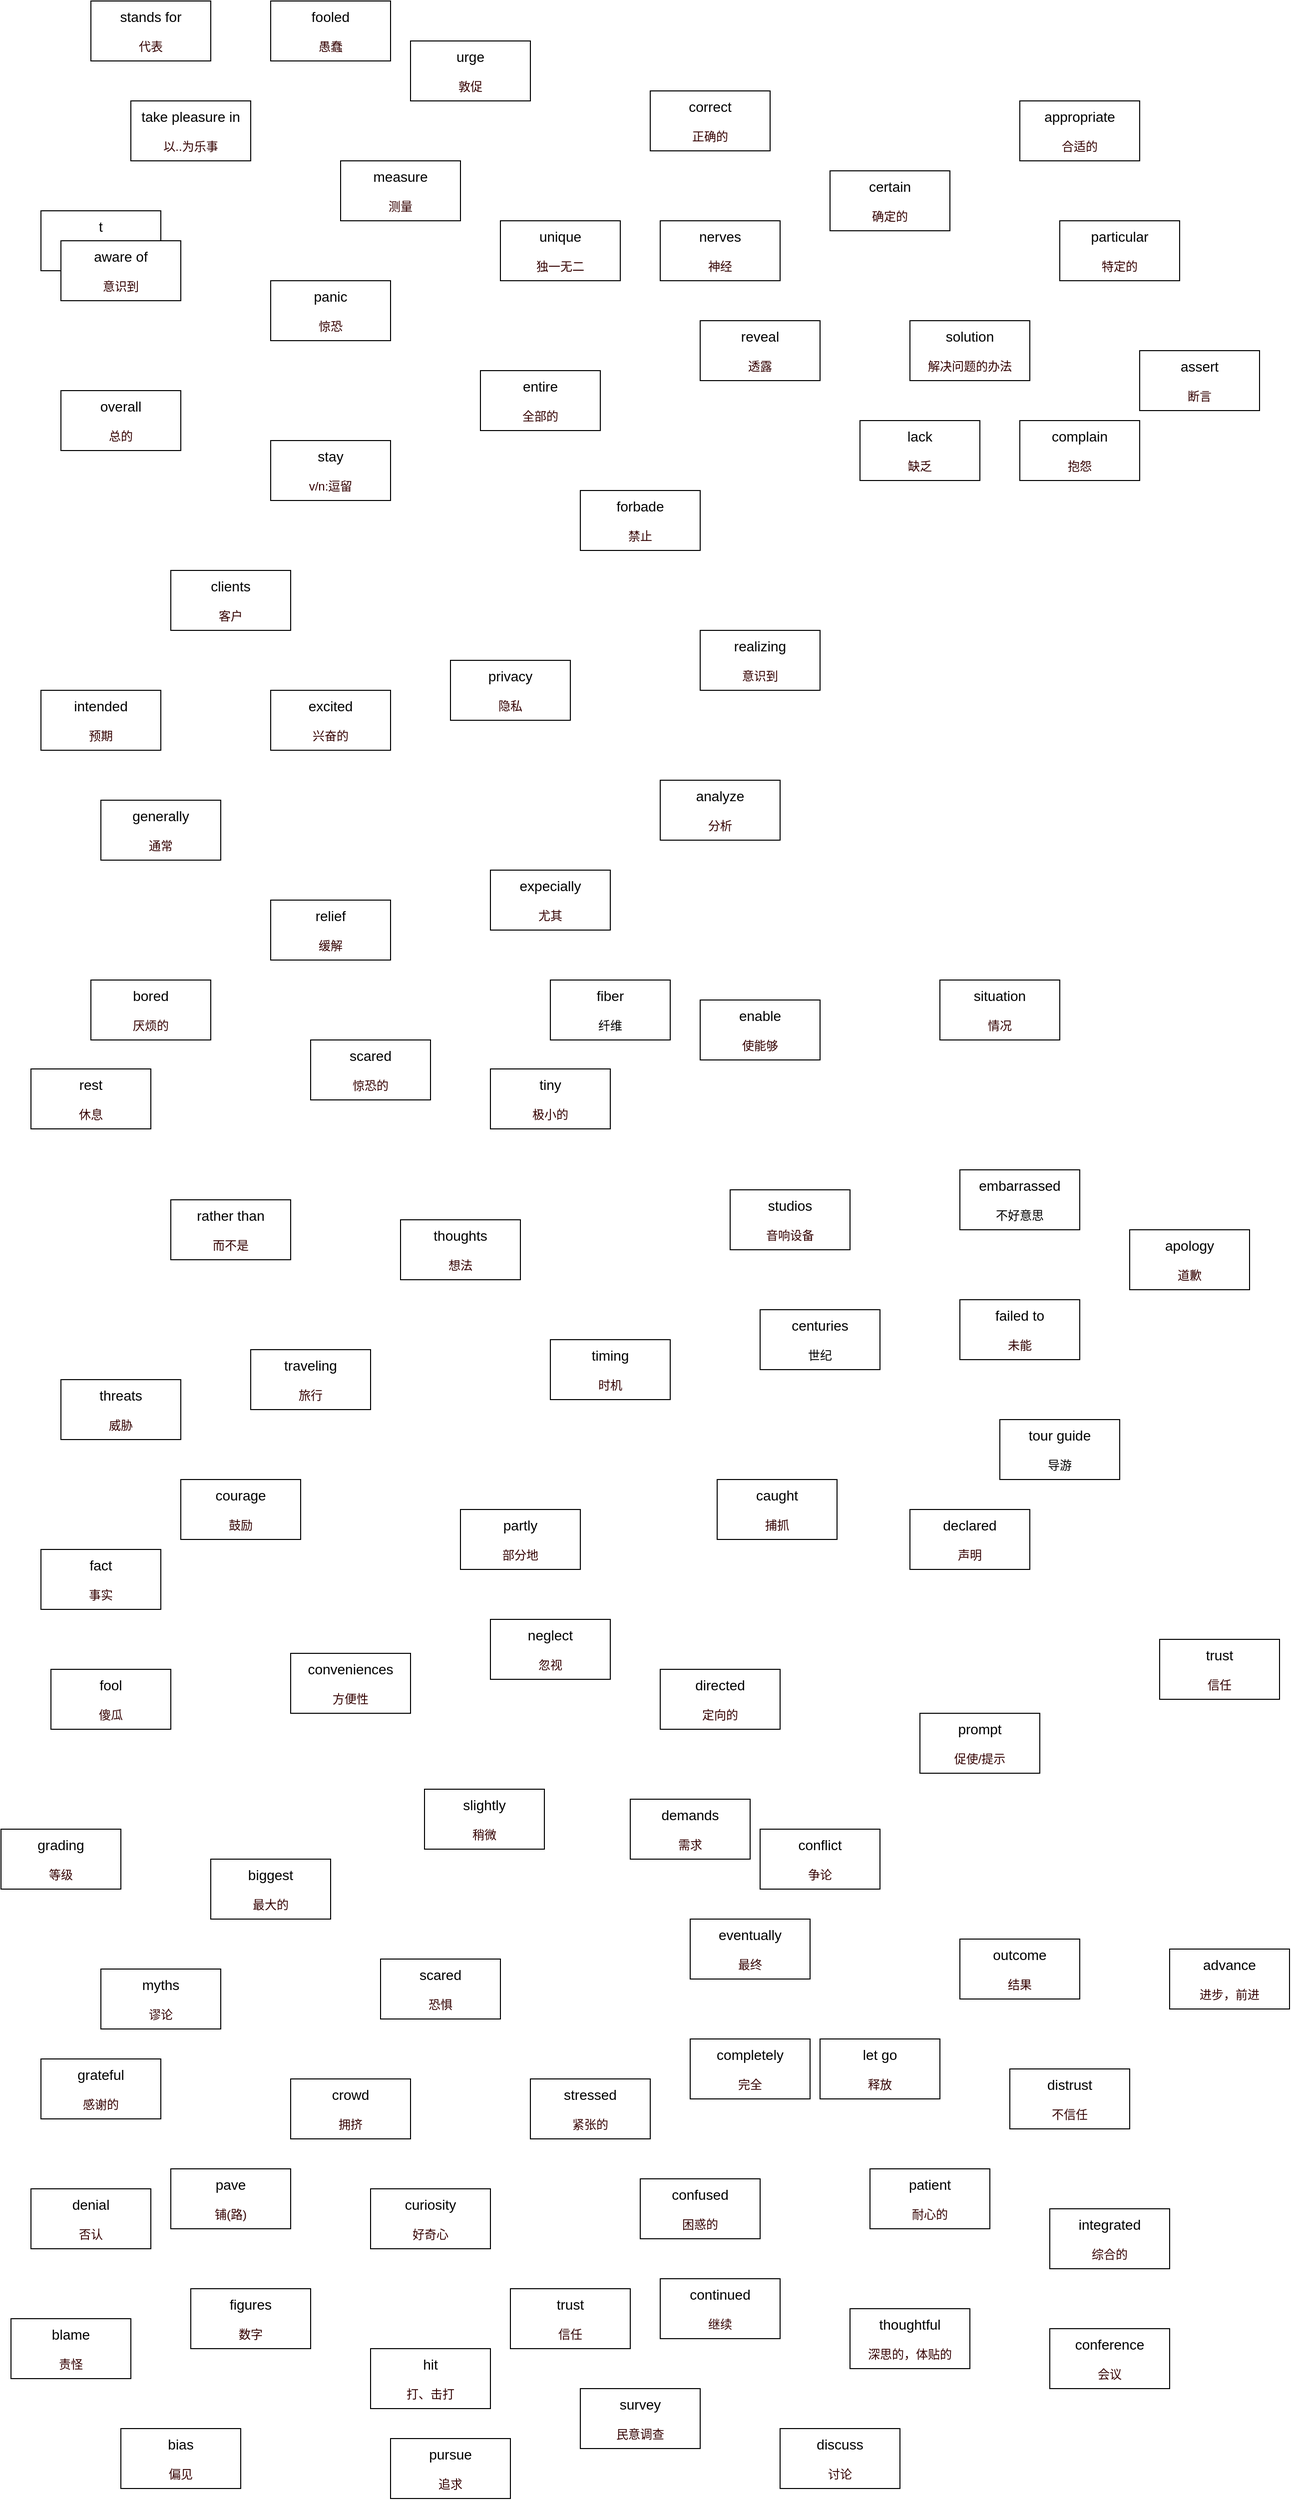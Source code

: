 <mxfile>
    <diagram id="ttYuPCzGJ3HdLokVk0_G" name="第 1 页">
        <mxGraphModel dx="1561" dy="431" grid="1" gridSize="10" guides="0" tooltips="1" connect="1" arrows="1" fold="1" page="1" pageScale="1" pageWidth="827" pageHeight="1169" math="0" shadow="0">
            <root>
                <mxCell id="0"/>
                <mxCell id="1" parent="0"/>
                <mxCell id="2" value="&lt;font style=&quot;font-size: 14px&quot;&gt;take pleasure in&lt;br&gt;&lt;/font&gt;&lt;br&gt;&lt;font color=&quot;#330000&quot;&gt;以..为乐事&lt;/font&gt;" style="rounded=0;whiteSpace=wrap;html=1;" parent="1" vertex="1">
                    <mxGeometry x="120" y="140" width="120" height="60" as="geometry"/>
                </mxCell>
                <mxCell id="3" value="&lt;font style=&quot;font-size: 14px&quot;&gt;t&lt;br&gt;&lt;/font&gt;&lt;br&gt;&lt;font color=&quot;#330000&quot;&gt;以&lt;/font&gt;" style="rounded=0;whiteSpace=wrap;html=1;" parent="1" vertex="1">
                    <mxGeometry x="30" y="250" width="120" height="60" as="geometry"/>
                </mxCell>
                <mxCell id="4" value="&lt;font style=&quot;font-size: 14px&quot;&gt;overall&lt;br&gt;&lt;/font&gt;&lt;br&gt;&lt;font color=&quot;#330000&quot;&gt;总的&lt;/font&gt;" style="rounded=0;whiteSpace=wrap;html=1;" parent="1" vertex="1">
                    <mxGeometry x="50" y="430" width="120" height="60" as="geometry"/>
                </mxCell>
                <mxCell id="6" value="&lt;font style=&quot;font-size: 14px&quot;&gt;stay&lt;br&gt;&lt;/font&gt;&lt;br&gt;&lt;font color=&quot;#330000&quot;&gt;v/n:逗留&lt;/font&gt;" style="rounded=0;whiteSpace=wrap;html=1;" parent="1" vertex="1">
                    <mxGeometry x="260" y="480" width="120" height="60" as="geometry"/>
                </mxCell>
                <mxCell id="8" value="&lt;font style=&quot;font-size: 14px&quot;&gt;entire&lt;br&gt;&lt;/font&gt;&lt;br&gt;&lt;font color=&quot;#330000&quot;&gt;全部的&lt;/font&gt;" style="rounded=0;whiteSpace=wrap;html=1;" parent="1" vertex="1">
                    <mxGeometry x="470" y="410" width="120" height="60" as="geometry"/>
                </mxCell>
                <mxCell id="9" value="&lt;font style=&quot;font-size: 14px&quot;&gt;correct&lt;br&gt;&lt;/font&gt;&lt;br&gt;&lt;font color=&quot;#330000&quot;&gt;正确的&lt;/font&gt;" style="rounded=0;whiteSpace=wrap;html=1;" parent="1" vertex="1">
                    <mxGeometry x="640" y="130" width="120" height="60" as="geometry"/>
                </mxCell>
                <mxCell id="10" value="&lt;font style=&quot;font-size: 14px&quot;&gt;unique&lt;br&gt;&lt;/font&gt;&lt;br&gt;&lt;font color=&quot;#330000&quot;&gt;独一无二&lt;/font&gt;" style="rounded=0;whiteSpace=wrap;html=1;" parent="1" vertex="1">
                    <mxGeometry x="490" y="260" width="120" height="60" as="geometry"/>
                </mxCell>
                <mxCell id="11" value="&lt;font style=&quot;font-size: 14px&quot;&gt;forbade&lt;br&gt;&lt;/font&gt;&lt;br&gt;&lt;font color=&quot;#330000&quot;&gt;禁止&lt;/font&gt;" style="rounded=0;whiteSpace=wrap;html=1;" parent="1" vertex="1">
                    <mxGeometry x="570" y="530" width="120" height="60" as="geometry"/>
                </mxCell>
                <mxCell id="12" value="&lt;font style=&quot;font-size: 14px&quot;&gt;reveal&lt;br&gt;&lt;/font&gt;&lt;br&gt;&lt;font color=&quot;#330000&quot;&gt;透露&lt;/font&gt;" style="rounded=0;whiteSpace=wrap;html=1;" parent="1" vertex="1">
                    <mxGeometry x="690" y="360" width="120" height="60" as="geometry"/>
                </mxCell>
                <mxCell id="13" value="&lt;font style=&quot;font-size: 14px&quot;&gt;clients&lt;br&gt;&lt;/font&gt;&lt;br&gt;&lt;font color=&quot;#330000&quot;&gt;客户&lt;/font&gt;" style="rounded=0;whiteSpace=wrap;html=1;" parent="1" vertex="1">
                    <mxGeometry x="160" y="610" width="120" height="60" as="geometry"/>
                </mxCell>
                <mxCell id="14" value="&lt;font style=&quot;font-size: 14px&quot;&gt;privacy&lt;br&gt;&lt;/font&gt;&lt;br&gt;&lt;font color=&quot;#330000&quot;&gt;隐私&lt;/font&gt;" style="rounded=0;whiteSpace=wrap;html=1;" parent="1" vertex="1">
                    <mxGeometry x="440" y="700" width="120" height="60" as="geometry"/>
                </mxCell>
                <mxCell id="15" value="&lt;font style=&quot;font-size: 14px&quot;&gt;urge&lt;br&gt;&lt;/font&gt;&lt;br&gt;&lt;font color=&quot;#330000&quot;&gt;敦促&lt;/font&gt;" style="rounded=0;whiteSpace=wrap;html=1;" parent="1" vertex="1">
                    <mxGeometry x="400" y="80" width="120" height="60" as="geometry"/>
                </mxCell>
                <mxCell id="16" value="&lt;font style=&quot;font-size: 14px&quot;&gt;realizing&lt;br&gt;&lt;/font&gt;&lt;br&gt;&lt;font color=&quot;#330000&quot;&gt;意识到&lt;/font&gt;" style="rounded=0;whiteSpace=wrap;html=1;" parent="1" vertex="1">
                    <mxGeometry x="690" y="670" width="120" height="60" as="geometry"/>
                </mxCell>
                <mxCell id="17" value="&lt;font style=&quot;font-size: 14px&quot;&gt;excited&lt;br&gt;&lt;/font&gt;&lt;br&gt;&lt;font color=&quot;#330000&quot;&gt;兴奋的&lt;/font&gt;" style="rounded=0;whiteSpace=wrap;html=1;" parent="1" vertex="1">
                    <mxGeometry x="260" y="730" width="120" height="60" as="geometry"/>
                </mxCell>
                <mxCell id="18" value="&lt;font style=&quot;font-size: 14px&quot;&gt;measure&lt;br&gt;&lt;/font&gt;&lt;br&gt;&lt;font color=&quot;#330000&quot;&gt;测量&lt;/font&gt;" style="rounded=0;whiteSpace=wrap;html=1;" parent="1" vertex="1">
                    <mxGeometry x="330" y="200" width="120" height="60" as="geometry"/>
                </mxCell>
                <mxCell id="19" value="&lt;font style=&quot;font-size: 14px&quot;&gt;stands for&lt;br&gt;&lt;/font&gt;&lt;br&gt;&lt;font color=&quot;#330000&quot;&gt;代表&lt;/font&gt;" style="rounded=0;whiteSpace=wrap;html=1;" parent="1" vertex="1">
                    <mxGeometry x="80" y="40" width="120" height="60" as="geometry"/>
                </mxCell>
                <mxCell id="20" value="&lt;font style=&quot;font-size: 14px&quot;&gt;aware of&lt;br&gt;&lt;/font&gt;&lt;br&gt;&lt;font color=&quot;#330000&quot;&gt;意识到&lt;/font&gt;" style="rounded=0;whiteSpace=wrap;html=1;" parent="1" vertex="1">
                    <mxGeometry x="50" y="280" width="120" height="60" as="geometry"/>
                </mxCell>
                <mxCell id="21" value="&lt;font style=&quot;font-size: 14px&quot;&gt;relief&lt;br&gt;&lt;/font&gt;&lt;br&gt;&lt;font color=&quot;#330000&quot;&gt;缓解&lt;/font&gt;" style="rounded=0;whiteSpace=wrap;html=1;" parent="1" vertex="1">
                    <mxGeometry x="260" y="940" width="120" height="60" as="geometry"/>
                </mxCell>
                <mxCell id="22" value="&lt;font style=&quot;font-size: 14px&quot;&gt;generally&lt;br&gt;&lt;/font&gt;&lt;br&gt;&lt;font color=&quot;#330000&quot;&gt;通常&lt;/font&gt;" style="rounded=0;whiteSpace=wrap;html=1;" parent="1" vertex="1">
                    <mxGeometry x="90" y="840" width="120" height="60" as="geometry"/>
                </mxCell>
                <mxCell id="23" value="&lt;span style=&quot;font-size: 14px&quot;&gt;expecially&lt;/span&gt;&lt;br&gt;&lt;br&gt;&lt;font color=&quot;#330000&quot;&gt;尤其&lt;/font&gt;" style="rounded=0;whiteSpace=wrap;html=1;" parent="1" vertex="1">
                    <mxGeometry x="480" y="910" width="120" height="60" as="geometry"/>
                </mxCell>
                <mxCell id="24" value="&lt;font style=&quot;font-size: 14px&quot;&gt;bored&lt;br&gt;&lt;/font&gt;&lt;br&gt;&lt;font color=&quot;#330000&quot;&gt;厌烦的&lt;/font&gt;" style="rounded=0;whiteSpace=wrap;html=1;" parent="1" vertex="1">
                    <mxGeometry x="80" y="1020" width="120" height="60" as="geometry"/>
                </mxCell>
                <mxCell id="25" value="&lt;font style=&quot;font-size: 14px&quot;&gt;scared&lt;br&gt;&lt;/font&gt;&lt;br&gt;&lt;font color=&quot;#330000&quot;&gt;惊恐的&lt;/font&gt;" style="rounded=0;whiteSpace=wrap;html=1;" parent="1" vertex="1">
                    <mxGeometry x="300" y="1080" width="120" height="60" as="geometry"/>
                </mxCell>
                <mxCell id="26" value="&lt;font style=&quot;font-size: 14px&quot;&gt;enable&lt;br&gt;&lt;/font&gt;&lt;br&gt;&lt;font color=&quot;#330000&quot;&gt;使能够&lt;/font&gt;" style="rounded=0;whiteSpace=wrap;html=1;" parent="1" vertex="1">
                    <mxGeometry x="690" y="1040" width="120" height="60" as="geometry"/>
                </mxCell>
                <mxCell id="27" value="&lt;font style=&quot;font-size: 14px&quot;&gt;analyze&lt;br&gt;&lt;/font&gt;&lt;br&gt;&lt;font color=&quot;#330000&quot;&gt;分析&lt;/font&gt;" style="rounded=0;whiteSpace=wrap;html=1;" parent="1" vertex="1">
                    <mxGeometry x="650" y="820" width="120" height="60" as="geometry"/>
                </mxCell>
                <mxCell id="28" value="&lt;font style=&quot;font-size: 14px&quot;&gt;fooled&lt;br&gt;&lt;/font&gt;&lt;br&gt;&lt;font color=&quot;#330000&quot;&gt;愚蠢&lt;/font&gt;" style="rounded=0;whiteSpace=wrap;html=1;" parent="1" vertex="1">
                    <mxGeometry x="260" y="40" width="120" height="60" as="geometry"/>
                </mxCell>
                <mxCell id="29" value="&lt;font style=&quot;font-size: 14px&quot;&gt;rest&lt;br&gt;&lt;/font&gt;&lt;br&gt;&lt;font color=&quot;#330000&quot;&gt;休息&lt;/font&gt;" style="rounded=0;whiteSpace=wrap;html=1;" parent="1" vertex="1">
                    <mxGeometry x="20" y="1109" width="120" height="60" as="geometry"/>
                </mxCell>
                <mxCell id="30" value="&lt;font style=&quot;font-size: 14px&quot;&gt;tiny&lt;br&gt;&lt;/font&gt;&lt;br&gt;&lt;font color=&quot;#330000&quot;&gt;极小的&lt;/font&gt;" style="rounded=0;whiteSpace=wrap;html=1;" parent="1" vertex="1">
                    <mxGeometry x="480" y="1109" width="120" height="60" as="geometry"/>
                </mxCell>
                <mxCell id="31" value="&lt;span style=&quot;font-size: 14px&quot;&gt;fiber&lt;br&gt;&lt;/span&gt;&lt;br&gt;纤维" style="rounded=0;whiteSpace=wrap;html=1;" parent="1" vertex="1">
                    <mxGeometry x="540" y="1020" width="120" height="60" as="geometry"/>
                </mxCell>
                <mxCell id="32" value="&lt;font style=&quot;font-size: 14px&quot;&gt;rather than&lt;br&gt;&lt;/font&gt;&lt;br&gt;&lt;font color=&quot;#330000&quot;&gt;而不是&lt;/font&gt;" style="rounded=0;whiteSpace=wrap;html=1;" parent="1" vertex="1">
                    <mxGeometry x="160" y="1240" width="120" height="60" as="geometry"/>
                </mxCell>
                <mxCell id="33" value="&lt;font style=&quot;font-size: 14px&quot;&gt;thoughts&lt;br&gt;&lt;/font&gt;&lt;br&gt;&lt;font color=&quot;#330000&quot;&gt;想法&lt;/font&gt;" style="rounded=0;whiteSpace=wrap;html=1;" parent="1" vertex="1">
                    <mxGeometry x="390" y="1260" width="120" height="60" as="geometry"/>
                </mxCell>
                <mxCell id="34" value="&lt;font style=&quot;font-size: 14px&quot;&gt;timing&lt;br&gt;&lt;/font&gt;&lt;font color=&quot;#330000&quot;&gt;&lt;br&gt;时机&lt;br&gt;&lt;/font&gt;" style="rounded=0;whiteSpace=wrap;html=1;" parent="1" vertex="1">
                    <mxGeometry x="540" y="1380" width="120" height="60" as="geometry"/>
                </mxCell>
                <mxCell id="35" value="&lt;font style=&quot;font-size: 14px&quot;&gt;traveling&lt;br&gt;&lt;/font&gt;&lt;br&gt;&lt;font color=&quot;#330000&quot;&gt;旅行&lt;/font&gt;" style="rounded=0;whiteSpace=wrap;html=1;" parent="1" vertex="1">
                    <mxGeometry x="240" y="1390" width="120" height="60" as="geometry"/>
                </mxCell>
                <mxCell id="36" value="&lt;font style=&quot;font-size: 14px&quot;&gt;courage&lt;br&gt;&lt;/font&gt;&lt;br&gt;&lt;font color=&quot;#330000&quot;&gt;鼓励&lt;/font&gt;" style="rounded=0;whiteSpace=wrap;html=1;" parent="1" vertex="1">
                    <mxGeometry x="170" y="1520" width="120" height="60" as="geometry"/>
                </mxCell>
                <mxCell id="37" value="&lt;font style=&quot;font-size: 14px&quot;&gt;partly&lt;br&gt;&lt;/font&gt;&lt;br&gt;&lt;font color=&quot;#330000&quot;&gt;部分地&lt;/font&gt;" style="rounded=0;whiteSpace=wrap;html=1;" parent="1" vertex="1">
                    <mxGeometry x="450" y="1550" width="120" height="60" as="geometry"/>
                </mxCell>
                <mxCell id="38" value="&lt;font style=&quot;font-size: 14px&quot;&gt;threats&lt;br&gt;&lt;/font&gt;&lt;br&gt;&lt;font color=&quot;#330000&quot;&gt;威胁&lt;/font&gt;" style="rounded=0;whiteSpace=wrap;html=1;" parent="1" vertex="1">
                    <mxGeometry x="50" y="1420" width="120" height="60" as="geometry"/>
                </mxCell>
                <mxCell id="39" value="&lt;font style=&quot;font-size: 14px&quot;&gt;fool&lt;br&gt;&lt;/font&gt;&lt;br&gt;&lt;font color=&quot;#330000&quot;&gt;傻瓜&lt;/font&gt;" style="rounded=0;whiteSpace=wrap;html=1;" parent="1" vertex="1">
                    <mxGeometry x="40" y="1710" width="120" height="60" as="geometry"/>
                </mxCell>
                <mxCell id="40" value="&lt;span style=&quot;font-size: 14px&quot;&gt;conveniences&lt;br&gt;&lt;/span&gt;&lt;br&gt;&lt;font color=&quot;#330000&quot;&gt;方便性&lt;/font&gt;" style="rounded=0;whiteSpace=wrap;html=1;" parent="1" vertex="1">
                    <mxGeometry x="280" y="1694" width="120" height="60" as="geometry"/>
                </mxCell>
                <mxCell id="41" value="&lt;font style=&quot;font-size: 14px&quot;&gt;caught&lt;br&gt;&lt;/font&gt;&lt;br&gt;&lt;font color=&quot;#330000&quot;&gt;捕抓&lt;/font&gt;" style="rounded=0;whiteSpace=wrap;html=1;" parent="1" vertex="1">
                    <mxGeometry x="707" y="1520" width="120" height="60" as="geometry"/>
                </mxCell>
                <mxCell id="42" value="&lt;font style=&quot;font-size: 14px&quot;&gt;directed&lt;br&gt;&lt;/font&gt;&lt;br&gt;&lt;font color=&quot;#330000&quot;&gt;定向的&lt;/font&gt;" style="rounded=0;whiteSpace=wrap;html=1;" parent="1" vertex="1">
                    <mxGeometry x="650" y="1710" width="120" height="60" as="geometry"/>
                </mxCell>
                <mxCell id="44" value="&lt;font style=&quot;font-size: 14px&quot;&gt;neglect&lt;br&gt;&lt;/font&gt;&lt;br&gt;&lt;font color=&quot;#330000&quot;&gt;忽视&lt;/font&gt;" style="rounded=0;whiteSpace=wrap;html=1;" parent="1" vertex="1">
                    <mxGeometry x="480" y="1660" width="120" height="60" as="geometry"/>
                </mxCell>
                <mxCell id="45" value="&lt;font style=&quot;font-size: 14px&quot;&gt;studios&lt;br&gt;&lt;/font&gt;&lt;br&gt;&lt;font color=&quot;#330000&quot;&gt;音响设备&lt;/font&gt;" style="rounded=0;whiteSpace=wrap;html=1;" parent="1" vertex="1">
                    <mxGeometry x="720" y="1230" width="120" height="60" as="geometry"/>
                </mxCell>
                <mxCell id="46" value="&lt;font style=&quot;font-size: 14px&quot;&gt;failed to&lt;br&gt;&lt;/font&gt;&lt;br&gt;&lt;font color=&quot;#330000&quot;&gt;未能&lt;/font&gt;" style="rounded=0;whiteSpace=wrap;html=1;" parent="1" vertex="1">
                    <mxGeometry x="950" y="1340" width="120" height="60" as="geometry"/>
                </mxCell>
                <mxCell id="47" value="&lt;font style=&quot;font-size: 14px&quot;&gt;embarrassed&lt;br&gt;&lt;/font&gt;&lt;br&gt;不好意思" style="rounded=0;whiteSpace=wrap;html=1;" parent="1" vertex="1">
                    <mxGeometry x="950" y="1210" width="120" height="60" as="geometry"/>
                </mxCell>
                <mxCell id="48" value="&lt;font style=&quot;font-size: 14px&quot;&gt;tour guide&lt;br&gt;&lt;/font&gt;&lt;br&gt;导游" style="rounded=0;whiteSpace=wrap;html=1;" parent="1" vertex="1">
                    <mxGeometry x="990" y="1460" width="120" height="60" as="geometry"/>
                </mxCell>
                <mxCell id="49" value="&lt;font style=&quot;font-size: 14px&quot;&gt;biggest&lt;br&gt;&lt;/font&gt;&lt;br&gt;&lt;font color=&quot;#330000&quot;&gt;最大的&lt;/font&gt;" style="rounded=0;whiteSpace=wrap;html=1;" parent="1" vertex="1">
                    <mxGeometry x="200" y="1900" width="120" height="60" as="geometry"/>
                </mxCell>
                <mxCell id="50" value="&lt;font style=&quot;font-size: 14px&quot;&gt;slightly&lt;br&gt;&lt;/font&gt;&lt;br&gt;&lt;font color=&quot;#330000&quot;&gt;稍微&lt;/font&gt;" style="rounded=0;whiteSpace=wrap;html=1;" parent="1" vertex="1">
                    <mxGeometry x="414" y="1830" width="120" height="60" as="geometry"/>
                </mxCell>
                <mxCell id="51" value="&lt;font style=&quot;font-size: 14px&quot;&gt;grading&lt;br&gt;&lt;/font&gt;&lt;br&gt;&lt;font color=&quot;#330000&quot;&gt;等级&lt;/font&gt;" style="rounded=0;whiteSpace=wrap;html=1;" parent="1" vertex="1">
                    <mxGeometry x="-10" y="1870" width="120" height="60" as="geometry"/>
                </mxCell>
                <mxCell id="52" value="&lt;font style=&quot;font-size: 14px&quot;&gt;scared&lt;br&gt;&lt;/font&gt;&lt;br&gt;&lt;font color=&quot;#330000&quot;&gt;恐惧&lt;/font&gt;" style="rounded=0;whiteSpace=wrap;html=1;" parent="1" vertex="1">
                    <mxGeometry x="370" y="2000" width="120" height="60" as="geometry"/>
                </mxCell>
                <mxCell id="53" value="&lt;font style=&quot;font-size: 14px&quot;&gt;myths&lt;br&gt;&lt;/font&gt;&lt;br&gt;&lt;font color=&quot;#330000&quot;&gt;谬论&lt;/font&gt;" style="rounded=0;whiteSpace=wrap;html=1;" parent="1" vertex="1">
                    <mxGeometry x="90" y="2010" width="120" height="60" as="geometry"/>
                </mxCell>
                <mxCell id="54" value="&lt;font style=&quot;font-size: 14px&quot;&gt;crowd&lt;br&gt;&lt;/font&gt;&lt;br&gt;&lt;font color=&quot;#330000&quot;&gt;拥挤&lt;/font&gt;" style="rounded=0;whiteSpace=wrap;html=1;" parent="1" vertex="1">
                    <mxGeometry x="280" y="2120" width="120" height="60" as="geometry"/>
                </mxCell>
                <mxCell id="55" value="&lt;font style=&quot;font-size: 14px&quot;&gt;panic&lt;br&gt;&lt;/font&gt;&lt;br&gt;&lt;font color=&quot;#330000&quot;&gt;惊恐&lt;/font&gt;" style="rounded=0;whiteSpace=wrap;html=1;" parent="1" vertex="1">
                    <mxGeometry x="260" y="320" width="120" height="60" as="geometry"/>
                </mxCell>
                <mxCell id="56" value="&lt;font style=&quot;font-size: 14px&quot;&gt;intended&lt;br&gt;&lt;/font&gt;&lt;br&gt;&lt;font color=&quot;#330000&quot;&gt;预期&lt;/font&gt;" style="rounded=0;whiteSpace=wrap;html=1;" parent="1" vertex="1">
                    <mxGeometry x="30" y="730" width="120" height="60" as="geometry"/>
                </mxCell>
                <mxCell id="57" value="&lt;font style=&quot;font-size: 14px&quot;&gt;declared&lt;br&gt;&lt;/font&gt;&lt;br&gt;&lt;font color=&quot;#330000&quot;&gt;声明&lt;/font&gt;" style="rounded=0;whiteSpace=wrap;html=1;" parent="1" vertex="1">
                    <mxGeometry x="900" y="1550" width="120" height="60" as="geometry"/>
                </mxCell>
                <mxCell id="58" value="&lt;span style=&quot;font-size: 14px&quot;&gt;certain&lt;br&gt;&lt;/span&gt;&lt;br&gt;&lt;font color=&quot;#330000&quot;&gt;确定的&lt;/font&gt;" style="rounded=0;whiteSpace=wrap;html=1;" parent="1" vertex="1">
                    <mxGeometry x="820" y="210" width="120" height="60" as="geometry"/>
                </mxCell>
                <mxCell id="59" value="&lt;font style=&quot;font-size: 14px&quot;&gt;solution&lt;br&gt;&lt;/font&gt;&lt;br&gt;&lt;font color=&quot;#330000&quot;&gt;解决问题的办法&lt;/font&gt;" style="rounded=0;whiteSpace=wrap;html=1;" parent="1" vertex="1">
                    <mxGeometry x="900" y="360" width="120" height="60" as="geometry"/>
                </mxCell>
                <mxCell id="60" value="&lt;font style=&quot;font-size: 14px&quot;&gt;prompt&lt;br&gt;&lt;/font&gt;&lt;br&gt;&lt;font color=&quot;#330000&quot;&gt;促使/提示&lt;/font&gt;" style="rounded=0;whiteSpace=wrap;html=1;" parent="1" vertex="1">
                    <mxGeometry x="910" y="1754" width="120" height="60" as="geometry"/>
                </mxCell>
                <mxCell id="61" value="&lt;font style=&quot;font-size: 14px&quot;&gt;trust&lt;br&gt;&lt;/font&gt;&lt;br&gt;&lt;font color=&quot;#330000&quot;&gt;信任&lt;/font&gt;" style="rounded=0;whiteSpace=wrap;html=1;" parent="1" vertex="1">
                    <mxGeometry x="1150" y="1680" width="120" height="60" as="geometry"/>
                </mxCell>
                <mxCell id="62" value="&lt;font style=&quot;font-size: 14px&quot;&gt;grateful&lt;br&gt;&lt;/font&gt;&lt;br&gt;&lt;font color=&quot;#330000&quot;&gt;感谢的&lt;/font&gt;" style="rounded=0;whiteSpace=wrap;html=1;" parent="1" vertex="1">
                    <mxGeometry x="30" y="2100" width="120" height="60" as="geometry"/>
                </mxCell>
                <mxCell id="63" value="&lt;font style=&quot;font-size: 14px&quot;&gt;pave&lt;br&gt;&lt;/font&gt;&lt;br&gt;&lt;font color=&quot;#330000&quot;&gt;铺(&lt;/font&gt;&lt;span style=&quot;color: rgb(51 , 0 , 0)&quot;&gt;路&lt;/span&gt;&lt;font color=&quot;#330000&quot;&gt;)&lt;/font&gt;" style="rounded=0;whiteSpace=wrap;html=1;" parent="1" vertex="1">
                    <mxGeometry x="160" y="2210" width="120" height="60" as="geometry"/>
                </mxCell>
                <mxCell id="64" value="&lt;font style=&quot;font-size: 14px&quot;&gt;curiosity&lt;br&gt;&lt;/font&gt;&lt;br&gt;&lt;font color=&quot;#330000&quot;&gt;好奇心&lt;/font&gt;" style="rounded=0;whiteSpace=wrap;html=1;" parent="1" vertex="1">
                    <mxGeometry x="360" y="2230" width="120" height="60" as="geometry"/>
                </mxCell>
                <mxCell id="65" value="&lt;font style=&quot;font-size: 14px&quot;&gt;stressed&lt;br&gt;&lt;/font&gt;&lt;br&gt;&lt;font color=&quot;#330000&quot;&gt;紧张的&lt;/font&gt;" style="rounded=0;whiteSpace=wrap;html=1;" parent="1" vertex="1">
                    <mxGeometry x="520" y="2120" width="120" height="60" as="geometry"/>
                </mxCell>
                <mxCell id="66" value="&lt;font style=&quot;font-size: 14px&quot;&gt;eventually&lt;br&gt;&lt;/font&gt;&lt;br&gt;&lt;font color=&quot;#330000&quot;&gt;最终&lt;/font&gt;" style="rounded=0;whiteSpace=wrap;html=1;" parent="1" vertex="1">
                    <mxGeometry x="680" y="1960" width="120" height="60" as="geometry"/>
                </mxCell>
                <mxCell id="67" value="&lt;font style=&quot;font-size: 14px&quot;&gt;denial&lt;br&gt;&lt;/font&gt;&lt;br&gt;&lt;font color=&quot;#330000&quot;&gt;否认&lt;/font&gt;" style="rounded=0;whiteSpace=wrap;html=1;" parent="1" vertex="1">
                    <mxGeometry x="20" y="2230" width="120" height="60" as="geometry"/>
                </mxCell>
                <mxCell id="68" value="&lt;font style=&quot;font-size: 14px&quot;&gt;figures&lt;br&gt;&lt;/font&gt;&lt;br&gt;&lt;font color=&quot;#330000&quot;&gt;数字&lt;/font&gt;" style="rounded=0;whiteSpace=wrap;html=1;" parent="1" vertex="1">
                    <mxGeometry x="180" y="2330" width="120" height="60" as="geometry"/>
                </mxCell>
                <mxCell id="69" value="&lt;font style=&quot;font-size: 14px&quot;&gt;blame&lt;br&gt;&lt;/font&gt;&lt;br&gt;&lt;font color=&quot;#330000&quot;&gt;责怪&lt;/font&gt;" style="rounded=0;whiteSpace=wrap;html=1;" parent="1" vertex="1">
                    <mxGeometry y="2360" width="120" height="60" as="geometry"/>
                </mxCell>
                <mxCell id="71" value="&lt;span style=&quot;font-size: 14px&quot;&gt;situation&lt;br&gt;&lt;/span&gt;&lt;br&gt;&lt;font color=&quot;#330000&quot;&gt;情况&lt;/font&gt;" style="rounded=0;whiteSpace=wrap;html=1;" parent="1" vertex="1">
                    <mxGeometry x="930" y="1020" width="120" height="60" as="geometry"/>
                </mxCell>
                <mxCell id="72" value="&lt;font style=&quot;font-size: 14px&quot;&gt;apology&lt;br&gt;&lt;/font&gt;&lt;br&gt;&lt;font color=&quot;#330000&quot;&gt;道歉&lt;/font&gt;" style="rounded=0;whiteSpace=wrap;html=1;" parent="1" vertex="1">
                    <mxGeometry x="1120" y="1270" width="120" height="60" as="geometry"/>
                </mxCell>
                <mxCell id="73" value="&lt;font style=&quot;font-size: 14px&quot;&gt;let go&lt;br&gt;&lt;/font&gt;&lt;br&gt;&lt;font color=&quot;#330000&quot;&gt;释放&lt;/font&gt;" style="rounded=0;whiteSpace=wrap;html=1;" parent="1" vertex="1">
                    <mxGeometry x="810" y="2080" width="120" height="60" as="geometry"/>
                </mxCell>
                <mxCell id="74" value="&lt;font style=&quot;font-size: 14px&quot;&gt;conflict&lt;br&gt;&lt;/font&gt;&lt;br&gt;&lt;font color=&quot;#330000&quot;&gt;争论&lt;/font&gt;" style="rounded=0;whiteSpace=wrap;html=1;" parent="1" vertex="1">
                    <mxGeometry x="750" y="1870" width="120" height="60" as="geometry"/>
                </mxCell>
                <mxCell id="75" value="&lt;font style=&quot;font-size: 14px&quot;&gt;outcome&lt;br&gt;&lt;/font&gt;&lt;br&gt;&lt;font color=&quot;#330000&quot;&gt;结果&lt;/font&gt;" style="rounded=0;whiteSpace=wrap;html=1;" parent="1" vertex="1">
                    <mxGeometry x="950" y="1980" width="120" height="60" as="geometry"/>
                </mxCell>
                <mxCell id="76" value="&lt;font style=&quot;font-size: 14px&quot;&gt;confused&lt;br&gt;&lt;/font&gt;&lt;br&gt;&lt;font color=&quot;#330000&quot;&gt;困惑的&lt;/font&gt;" style="rounded=0;whiteSpace=wrap;html=1;" parent="1" vertex="1">
                    <mxGeometry x="630" y="2220" width="120" height="60" as="geometry"/>
                </mxCell>
                <mxCell id="77" value="&lt;font style=&quot;font-size: 14px&quot;&gt;trust&lt;br&gt;&lt;/font&gt;&lt;br&gt;&lt;font color=&quot;#330000&quot;&gt;信任&lt;/font&gt;" style="rounded=0;whiteSpace=wrap;html=1;" parent="1" vertex="1">
                    <mxGeometry x="500" y="2330" width="120" height="60" as="geometry"/>
                </mxCell>
                <mxCell id="78" value="&lt;font style=&quot;font-size: 14px&quot;&gt;completely&lt;br&gt;&lt;/font&gt;&lt;br&gt;&lt;font color=&quot;#330000&quot;&gt;完全&lt;/font&gt;" style="rounded=0;whiteSpace=wrap;html=1;" parent="1" vertex="1">
                    <mxGeometry x="680" y="2080" width="120" height="60" as="geometry"/>
                </mxCell>
                <mxCell id="79" value="&lt;font style=&quot;font-size: 14px&quot;&gt;continued&lt;br&gt;&lt;/font&gt;&lt;br&gt;&lt;font color=&quot;#330000&quot;&gt;继续&lt;/font&gt;" style="rounded=0;whiteSpace=wrap;html=1;" parent="1" vertex="1">
                    <mxGeometry x="650" y="2320" width="120" height="60" as="geometry"/>
                </mxCell>
                <mxCell id="80" value="&lt;font style=&quot;font-size: 14px&quot;&gt;demands&lt;br&gt;&lt;/font&gt;&lt;br&gt;&lt;font color=&quot;#330000&quot;&gt;需求&lt;/font&gt;" style="rounded=0;whiteSpace=wrap;html=1;" parent="1" vertex="1">
                    <mxGeometry x="620" y="1840" width="120" height="60" as="geometry"/>
                </mxCell>
                <mxCell id="81" value="&lt;font style=&quot;font-size: 14px&quot;&gt;advance&lt;br&gt;&lt;/font&gt;&lt;br&gt;&lt;font color=&quot;#330000&quot;&gt;进步，前进&lt;/font&gt;" style="rounded=0;whiteSpace=wrap;html=1;" parent="1" vertex="1">
                    <mxGeometry x="1160" y="1990" width="120" height="60" as="geometry"/>
                </mxCell>
                <mxCell id="82" value="&lt;font style=&quot;font-size: 14px&quot;&gt;patient&lt;br&gt;&lt;/font&gt;&lt;br&gt;&lt;font color=&quot;#330000&quot;&gt;耐心的&lt;/font&gt;" style="rounded=0;whiteSpace=wrap;html=1;" parent="1" vertex="1">
                    <mxGeometry x="860" y="2210" width="120" height="60" as="geometry"/>
                </mxCell>
                <mxCell id="83" value="&lt;font style=&quot;font-size: 14px&quot;&gt;thoughtful&lt;br&gt;&lt;/font&gt;&lt;br&gt;&lt;font color=&quot;#330000&quot;&gt;深思的，体贴的&lt;/font&gt;" style="rounded=0;whiteSpace=wrap;html=1;" parent="1" vertex="1">
                    <mxGeometry x="840" y="2350" width="120" height="60" as="geometry"/>
                </mxCell>
                <mxCell id="84" value="&lt;font style=&quot;font-size: 14px&quot;&gt;hit&lt;br&gt;&lt;/font&gt;&lt;br&gt;&lt;font color=&quot;#330000&quot;&gt;打、击打&lt;/font&gt;" style="rounded=0;whiteSpace=wrap;html=1;" parent="1" vertex="1">
                    <mxGeometry x="360" y="2390" width="120" height="60" as="geometry"/>
                </mxCell>
                <mxCell id="85" value="&lt;font style=&quot;font-size: 14px&quot;&gt;distrust&lt;br&gt;&lt;/font&gt;&lt;br&gt;&lt;font color=&quot;#330000&quot;&gt;不信任&lt;/font&gt;" style="rounded=0;whiteSpace=wrap;html=1;" parent="1" vertex="1">
                    <mxGeometry x="1000" y="2110" width="120" height="60" as="geometry"/>
                </mxCell>
                <mxCell id="86" value="&lt;font style=&quot;font-size: 14px&quot;&gt;integrated&lt;br&gt;&lt;/font&gt;&lt;br&gt;&lt;font color=&quot;#330000&quot;&gt;综合的&lt;/font&gt;" style="rounded=0;whiteSpace=wrap;html=1;" parent="1" vertex="1">
                    <mxGeometry x="1040" y="2250" width="120" height="60" as="geometry"/>
                </mxCell>
                <mxCell id="87" value="&lt;font style=&quot;font-size: 14px&quot;&gt;conference&lt;br&gt;&lt;/font&gt;&lt;br&gt;&lt;font color=&quot;#330000&quot;&gt;会议&lt;/font&gt;" style="rounded=0;whiteSpace=wrap;html=1;" parent="1" vertex="1">
                    <mxGeometry x="1040" y="2370" width="120" height="60" as="geometry"/>
                </mxCell>
                <mxCell id="88" value="&lt;font style=&quot;font-size: 14px&quot;&gt;survey&lt;br&gt;&lt;/font&gt;&lt;br&gt;&lt;font color=&quot;#330000&quot;&gt;民意调查&lt;/font&gt;" style="rounded=0;whiteSpace=wrap;html=1;" parent="1" vertex="1">
                    <mxGeometry x="570" y="2430" width="120" height="60" as="geometry"/>
                </mxCell>
                <mxCell id="89" value="&lt;font style=&quot;font-size: 14px&quot;&gt;discuss&lt;br&gt;&lt;/font&gt;&lt;br&gt;&lt;font color=&quot;#330000&quot;&gt;讨论&lt;/font&gt;" style="rounded=0;whiteSpace=wrap;html=1;" parent="1" vertex="1">
                    <mxGeometry x="770" y="2470" width="120" height="60" as="geometry"/>
                </mxCell>
                <mxCell id="90" value="&lt;font style=&quot;font-size: 14px&quot;&gt;fact&lt;br&gt;&lt;/font&gt;&lt;br&gt;&lt;font color=&quot;#330000&quot;&gt;事实&lt;/font&gt;" style="rounded=0;whiteSpace=wrap;html=1;" parent="1" vertex="1">
                    <mxGeometry x="30" y="1590" width="120" height="60" as="geometry"/>
                </mxCell>
                <mxCell id="92" value="&lt;font style=&quot;font-size: 14px&quot;&gt;centuries&lt;br&gt;&lt;/font&gt;&lt;br&gt;世纪" style="rounded=0;whiteSpace=wrap;html=1;" parent="1" vertex="1">
                    <mxGeometry x="750" y="1350" width="120" height="60" as="geometry"/>
                </mxCell>
                <mxCell id="93" value="&lt;font style=&quot;font-size: 14px&quot;&gt;pursue&lt;br&gt;&lt;/font&gt;&lt;br&gt;&lt;font color=&quot;#330000&quot;&gt;追求&lt;/font&gt;" style="rounded=0;whiteSpace=wrap;html=1;" parent="1" vertex="1">
                    <mxGeometry x="380" y="2480" width="120" height="60" as="geometry"/>
                </mxCell>
                <mxCell id="94" value="&lt;font style=&quot;font-size: 14px&quot;&gt;bias&lt;br&gt;&lt;/font&gt;&lt;br&gt;&lt;font color=&quot;#330000&quot;&gt;偏见&lt;/font&gt;" style="rounded=0;whiteSpace=wrap;html=1;" vertex="1" parent="1">
                    <mxGeometry x="110" y="2470" width="120" height="60" as="geometry"/>
                </mxCell>
                <mxCell id="95" value="&lt;font style=&quot;font-size: 14px&quot;&gt;appropriate&lt;br&gt;&lt;/font&gt;&lt;br&gt;&lt;font color=&quot;#330000&quot;&gt;合适的&lt;/font&gt;" style="rounded=0;whiteSpace=wrap;html=1;" vertex="1" parent="1">
                    <mxGeometry x="1010" y="140" width="120" height="60" as="geometry"/>
                </mxCell>
                <mxCell id="96" value="&lt;font style=&quot;font-size: 14px&quot;&gt;particular&lt;br&gt;&lt;/font&gt;&lt;br&gt;&lt;font color=&quot;#330000&quot;&gt;特定的&lt;/font&gt;" style="rounded=0;whiteSpace=wrap;html=1;" vertex="1" parent="1">
                    <mxGeometry x="1050" y="260" width="120" height="60" as="geometry"/>
                </mxCell>
                <mxCell id="97" value="&lt;font style=&quot;font-size: 14px&quot;&gt;assert&lt;br&gt;&lt;/font&gt;&lt;br&gt;&lt;font color=&quot;#330000&quot;&gt;断言&lt;/font&gt;" style="rounded=0;whiteSpace=wrap;html=1;" vertex="1" parent="1">
                    <mxGeometry x="1130" y="390" width="120" height="60" as="geometry"/>
                </mxCell>
                <mxCell id="98" value="&lt;font style=&quot;font-size: 14px&quot;&gt;nerves&lt;br&gt;&lt;/font&gt;&lt;br&gt;&lt;font color=&quot;#330000&quot;&gt;神经&lt;/font&gt;" style="rounded=0;whiteSpace=wrap;html=1;" vertex="1" parent="1">
                    <mxGeometry x="650" y="260" width="120" height="60" as="geometry"/>
                </mxCell>
                <mxCell id="99" value="&lt;font style=&quot;font-size: 14px&quot;&gt;lack&lt;br&gt;&lt;/font&gt;&lt;br&gt;&lt;font color=&quot;#330000&quot;&gt;缺乏&lt;/font&gt;" style="rounded=0;whiteSpace=wrap;html=1;" vertex="1" parent="1">
                    <mxGeometry x="850" y="460" width="120" height="60" as="geometry"/>
                </mxCell>
                <mxCell id="100" value="&lt;font style=&quot;font-size: 14px&quot;&gt;complain&lt;br&gt;&lt;/font&gt;&lt;br&gt;&lt;font color=&quot;#330000&quot;&gt;抱怨&lt;/font&gt;" style="rounded=0;whiteSpace=wrap;html=1;" vertex="1" parent="1">
                    <mxGeometry x="1010" y="460" width="120" height="60" as="geometry"/>
                </mxCell>
            </root>
        </mxGraphModel>
    </diagram>
</mxfile>